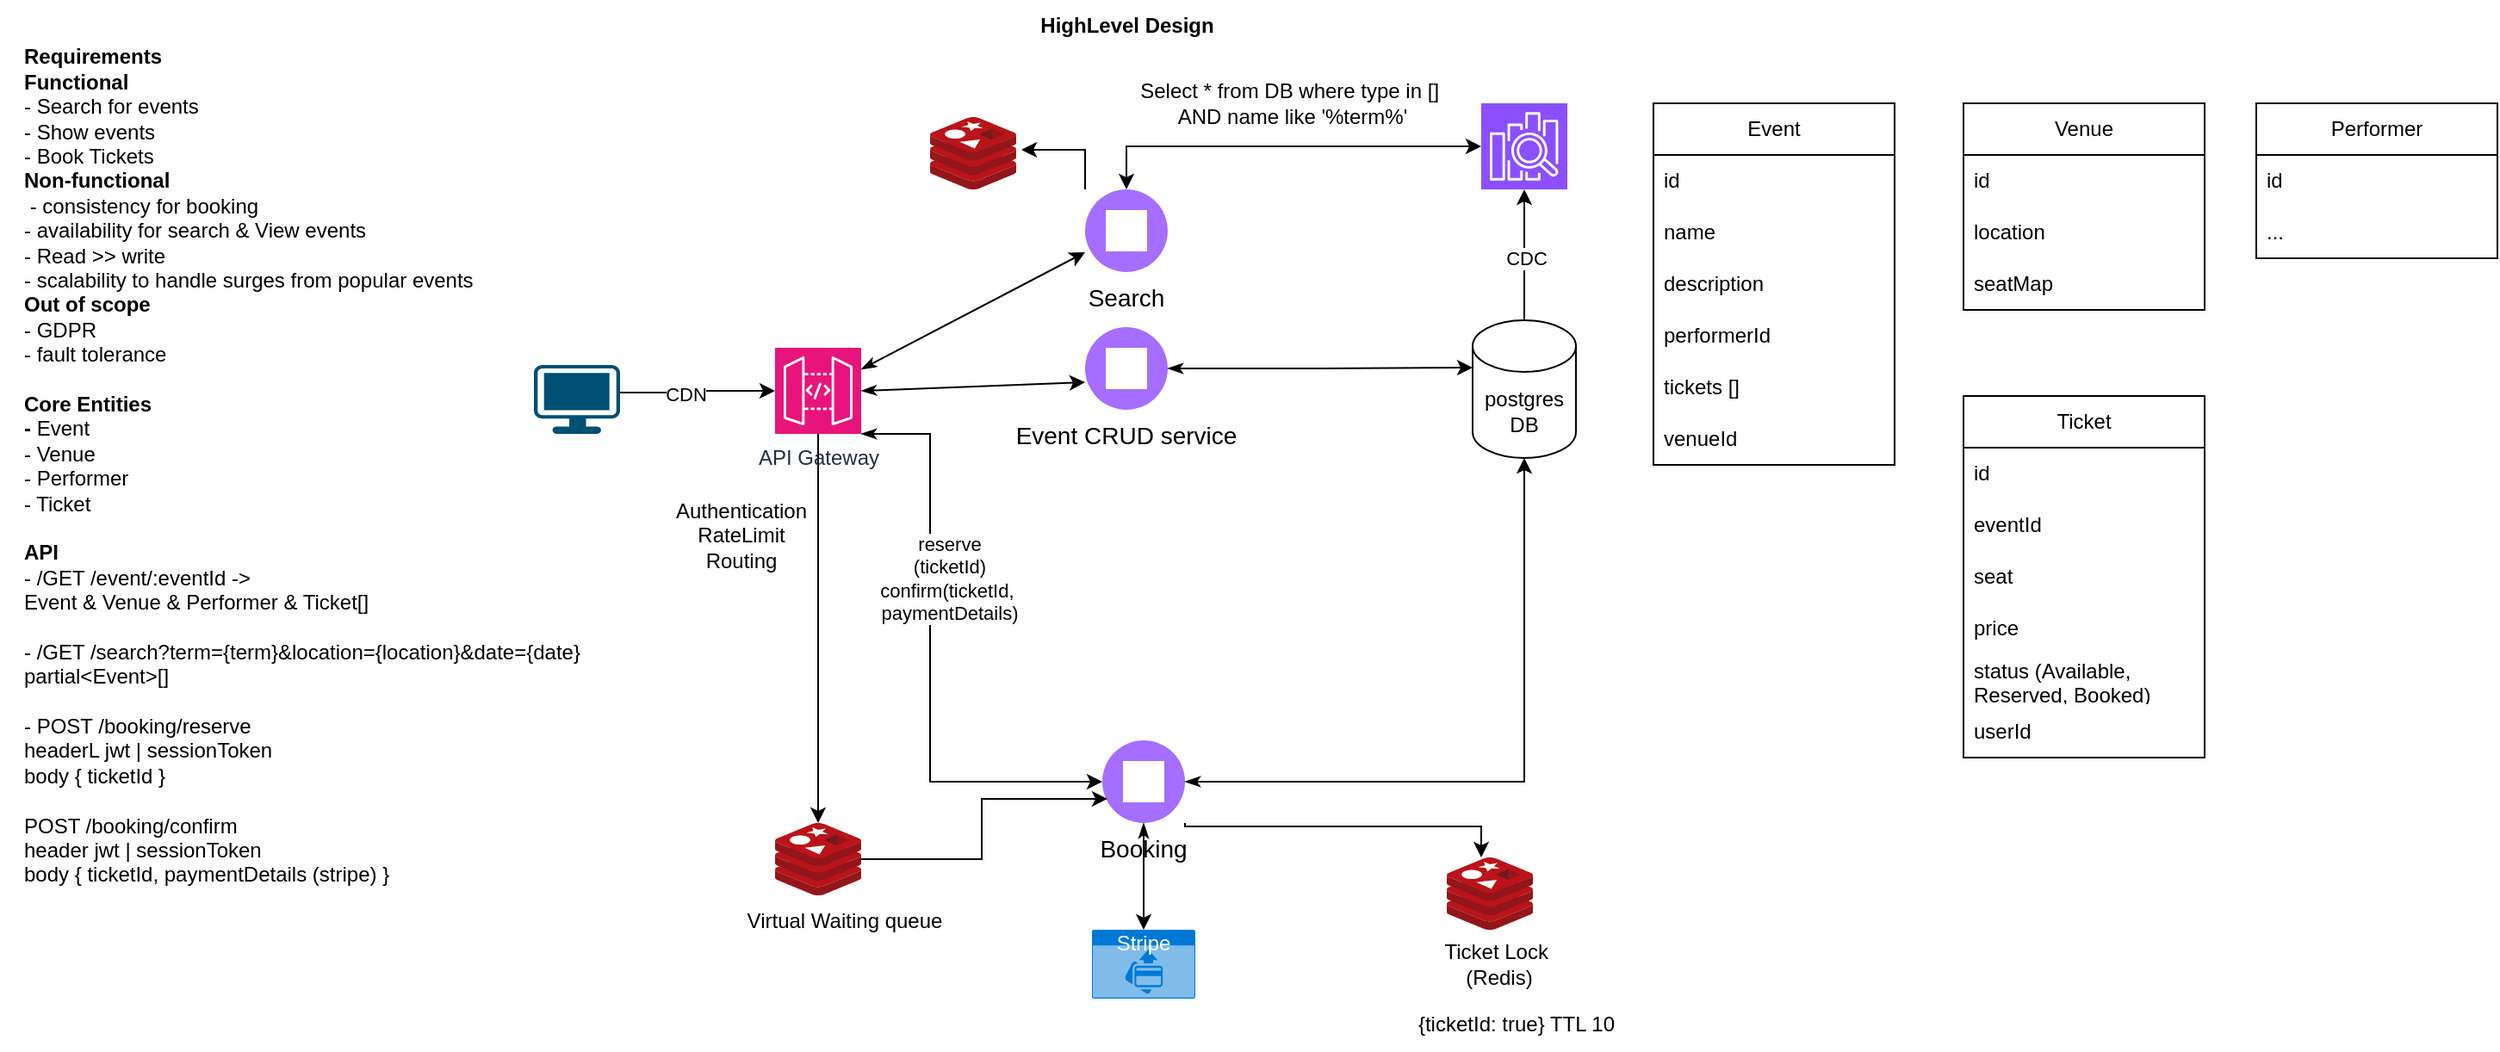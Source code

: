 <mxfile version="25.0.3">
  <diagram name="Page-1" id="rznSuXB1wHHOvqeHv0t4">
    <mxGraphModel dx="1078" dy="667" grid="1" gridSize="10" guides="1" tooltips="1" connect="1" arrows="1" fold="1" page="1" pageScale="1" pageWidth="850" pageHeight="1100" math="0" shadow="0">
      <root>
        <mxCell id="0" />
        <mxCell id="1" parent="0" />
        <mxCell id="OEbh8IiqhW5LueFlaGDv-1" value="&lt;div style=&quot;text-align: left;&quot;&gt;&lt;b style=&quot;background-color: initial;&quot;&gt;Requirements&lt;/b&gt;&lt;/div&gt;&lt;div style=&quot;text-align: left;&quot;&gt;&lt;b&gt;Functional&lt;/b&gt;&lt;/div&gt;&lt;div style=&quot;text-align: left;&quot;&gt;- Search for events&lt;/div&gt;&lt;div style=&quot;text-align: left;&quot;&gt;- Show events&lt;/div&gt;&lt;div style=&quot;text-align: left;&quot;&gt;- Book Tickets&lt;/div&gt;&lt;div style=&quot;text-align: left;&quot;&gt;&lt;b&gt;Non-functional&lt;/b&gt;&lt;/div&gt;&lt;div style=&quot;text-align: left;&quot;&gt;&amp;nbsp;- consistency for booking&lt;/div&gt;&lt;div style=&quot;text-align: left;&quot;&gt;- availability for search &amp;amp; View events&lt;/div&gt;&lt;div style=&quot;text-align: left;&quot;&gt;- Read &amp;gt;&amp;gt; write&lt;/div&gt;&lt;div style=&quot;text-align: left;&quot;&gt;- scalability to handle surges from popular events&lt;/div&gt;&lt;div style=&quot;text-align: left;&quot;&gt;&lt;b&gt;Out of scope&lt;/b&gt;&lt;/div&gt;&lt;div style=&quot;text-align: left;&quot;&gt;- GDPR&lt;/div&gt;&lt;div style=&quot;text-align: left;&quot;&gt;- fault tolerance&lt;/div&gt;&lt;div style=&quot;text-align: left;&quot;&gt;&lt;br&gt;&lt;/div&gt;&lt;div style=&quot;text-align: left;&quot;&gt;&lt;b&gt;Core Entities&lt;/b&gt;&lt;/div&gt;&lt;div style=&quot;text-align: left;&quot;&gt;&lt;b&gt;-&amp;nbsp;&lt;/b&gt;&lt;span style=&quot;background-color: initial;&quot;&gt;Event&lt;/span&gt;&lt;b style=&quot;background-color: initial;&quot;&gt;&amp;nbsp;&lt;/b&gt;&lt;/div&gt;&lt;div style=&quot;text-align: left;&quot;&gt;- Venue&lt;/div&gt;&lt;div style=&quot;text-align: left;&quot;&gt;- Performer&lt;/div&gt;&lt;div style=&quot;text-align: left;&quot;&gt;- Ticket&lt;/div&gt;&lt;div style=&quot;text-align: left;&quot;&gt;&lt;br&gt;&lt;/div&gt;&lt;div style=&quot;text-align: left;&quot;&gt;&lt;b&gt;API&lt;/b&gt;&lt;/div&gt;&lt;div style=&quot;text-align: left;&quot;&gt;&lt;span style=&quot;background-color: initial;&quot;&gt;- /GET /event/:eventId -&amp;gt;&amp;nbsp;&lt;/span&gt;&lt;/div&gt;&lt;div style=&quot;text-align: left;&quot;&gt;&lt;span style=&quot;background-color: initial;&quot;&gt;Event &amp;amp; Venue &amp;amp; Performer &amp;amp; Ticket[]&amp;nbsp;&lt;/span&gt;&lt;/div&gt;&lt;div style=&quot;text-align: left;&quot;&gt;&lt;span style=&quot;background-color: initial;&quot;&gt;&lt;br&gt;&lt;/span&gt;&lt;/div&gt;&lt;div style=&quot;text-align: left;&quot;&gt;&lt;span style=&quot;background-color: initial;&quot;&gt;- /GET /search?term={term}&amp;amp;location={location}&amp;amp;date={date}&lt;/span&gt;&lt;/div&gt;&lt;div style=&quot;text-align: left;&quot;&gt;&lt;span style=&quot;background-color: initial;&quot;&gt;partial&amp;lt;Event&amp;gt;[]&lt;/span&gt;&lt;/div&gt;&lt;div style=&quot;text-align: left;&quot;&gt;&lt;span style=&quot;background-color: initial;&quot;&gt;&lt;br&gt;&lt;/span&gt;&lt;/div&gt;&lt;div style=&quot;text-align: left;&quot;&gt;&lt;span style=&quot;background-color: initial;&quot;&gt;- POST /booking/reserve&lt;/span&gt;&lt;/div&gt;&lt;div style=&quot;text-align: left;&quot;&gt;&lt;span style=&quot;background-color: initial;&quot;&gt;headerL jwt | sessionToken&lt;/span&gt;&lt;/div&gt;&lt;div style=&quot;text-align: left;&quot;&gt;&lt;span style=&quot;background-color: initial;&quot;&gt;body { ticketId }&lt;/span&gt;&lt;/div&gt;&lt;div style=&quot;text-align: left;&quot;&gt;&lt;span style=&quot;background-color: initial;&quot;&gt;&lt;br&gt;&lt;/span&gt;&lt;/div&gt;&lt;div style=&quot;text-align: left;&quot;&gt;&lt;span style=&quot;background-color: initial;&quot;&gt;POST /booking/confirm&lt;/span&gt;&lt;/div&gt;&lt;div style=&quot;text-align: left;&quot;&gt;&lt;div&gt;&lt;span style=&quot;background-color: initial;&quot;&gt;header jwt | sessionToken&lt;/span&gt;&lt;/div&gt;&lt;div&gt;body { ticketId, paymentDetails (stripe) }&lt;/div&gt;&lt;/div&gt;&lt;div style=&quot;text-align: left;&quot;&gt;&lt;span style=&quot;background-color: initial;&quot;&gt;&lt;br&gt;&lt;/span&gt;&lt;/div&gt;&lt;div&gt;&lt;br&gt;&lt;/div&gt;" style="text;html=1;align=center;verticalAlign=middle;resizable=0;points=[];autosize=1;strokeColor=none;fillColor=none;" vertex="1" parent="1">
          <mxGeometry x="40" y="40" width="350" height="530" as="geometry" />
        </mxCell>
        <mxCell id="OEbh8IiqhW5LueFlaGDv-2" value="&lt;b&gt;HighLevel Design&lt;/b&gt;" style="text;html=1;align=center;verticalAlign=middle;resizable=0;points=[];autosize=1;strokeColor=none;fillColor=none;" vertex="1" parent="1">
          <mxGeometry x="634" y="20" width="120" height="30" as="geometry" />
        </mxCell>
        <mxCell id="OEbh8IiqhW5LueFlaGDv-4" style="edgeStyle=orthogonalEdgeStyle;rounded=0;orthogonalLoop=1;jettySize=auto;html=1;exitX=1;exitY=1;exitDx=0;exitDy=0;exitPerimeter=0;entryX=0;entryY=0.5;entryDx=0;entryDy=0;startArrow=classicThin;startFill=1;" edge="1" parent="1" source="OEbh8IiqhW5LueFlaGDv-3" target="OEbh8IiqhW5LueFlaGDv-5">
          <mxGeometry relative="1" as="geometry">
            <mxPoint x="630" y="245" as="targetPoint" />
            <Array as="points">
              <mxPoint x="580" y="272" />
              <mxPoint x="580" y="474" />
            </Array>
          </mxGeometry>
        </mxCell>
        <mxCell id="OEbh8IiqhW5LueFlaGDv-78" value="reserve&lt;div&gt;(ticketId)&lt;/div&gt;&lt;div&gt;confirm(ticketId,&amp;nbsp;&lt;/div&gt;&lt;div&gt;paymentDetails)&lt;/div&gt;" style="edgeLabel;html=1;align=center;verticalAlign=middle;resizable=0;points=[];" vertex="1" connectable="0" parent="OEbh8IiqhW5LueFlaGDv-4">
          <mxGeometry x="-0.28" y="-2" relative="1" as="geometry">
            <mxPoint x="13" y="1" as="offset" />
          </mxGeometry>
        </mxCell>
        <mxCell id="OEbh8IiqhW5LueFlaGDv-21" style="rounded=0;orthogonalLoop=1;jettySize=auto;html=1;exitX=1;exitY=0.25;exitDx=0;exitDy=0;exitPerimeter=0;startArrow=classicThin;startFill=1;" edge="1" parent="1" source="OEbh8IiqhW5LueFlaGDv-3" target="OEbh8IiqhW5LueFlaGDv-8">
          <mxGeometry relative="1" as="geometry" />
        </mxCell>
        <mxCell id="OEbh8IiqhW5LueFlaGDv-98" style="edgeStyle=orthogonalEdgeStyle;rounded=0;orthogonalLoop=1;jettySize=auto;html=1;exitX=0.5;exitY=1;exitDx=0;exitDy=0;exitPerimeter=0;" edge="1" parent="1" source="OEbh8IiqhW5LueFlaGDv-3" target="OEbh8IiqhW5LueFlaGDv-95">
          <mxGeometry relative="1" as="geometry">
            <mxPoint x="515" y="490" as="targetPoint" />
          </mxGeometry>
        </mxCell>
        <mxCell id="OEbh8IiqhW5LueFlaGDv-3" value="API Gateway" style="sketch=0;points=[[0,0,0],[0.25,0,0],[0.5,0,0],[0.75,0,0],[1,0,0],[0,1,0],[0.25,1,0],[0.5,1,0],[0.75,1,0],[1,1,0],[0,0.25,0],[0,0.5,0],[0,0.75,0],[1,0.25,0],[1,0.5,0],[1,0.75,0]];outlineConnect=0;fontColor=#232F3E;fillColor=#E7157B;strokeColor=#ffffff;dashed=0;verticalLabelPosition=bottom;verticalAlign=top;align=center;html=1;fontSize=12;fontStyle=0;aspect=fixed;shape=mxgraph.aws4.resourceIcon;resIcon=mxgraph.aws4.api_gateway;" vertex="1" parent="1">
          <mxGeometry x="490" y="222" width="50" height="50" as="geometry" />
        </mxCell>
        <mxCell id="OEbh8IiqhW5LueFlaGDv-5" value="Booking" style="shape=ellipse;fillColor=#A56EFF;aspect=fixed;resizable=0;labelPosition=center;verticalLabelPosition=bottom;align=center;verticalAlign=top;strokeColor=none;fontSize=14;" vertex="1" parent="1">
          <mxGeometry x="680" y="450" width="48" height="48" as="geometry" />
        </mxCell>
        <mxCell id="OEbh8IiqhW5LueFlaGDv-6" value="" style="fillColor=#ffffff;strokeColor=none;dashed=0;outlineConnect=0;html=1;labelPosition=center;verticalLabelPosition=bottom;verticalAlign=top;part=1;movable=0;resizable=0;rotatable=0;shape=mxgraph.ibm_cloud.microservices--1" vertex="1" parent="OEbh8IiqhW5LueFlaGDv-5">
          <mxGeometry width="24" height="24" relative="1" as="geometry">
            <mxPoint x="12" y="12" as="offset" />
          </mxGeometry>
        </mxCell>
        <mxCell id="OEbh8IiqhW5LueFlaGDv-28" style="edgeStyle=orthogonalEdgeStyle;rounded=0;orthogonalLoop=1;jettySize=auto;html=1;exitX=0.5;exitY=0;exitDx=0;exitDy=0;startArrow=classic;startFill=1;" edge="1" parent="1" source="OEbh8IiqhW5LueFlaGDv-8" target="OEbh8IiqhW5LueFlaGDv-27">
          <mxGeometry relative="1" as="geometry" />
        </mxCell>
        <mxCell id="OEbh8IiqhW5LueFlaGDv-8" value="Search" style="shape=ellipse;fillColor=#A56EFF;aspect=fixed;resizable=0;labelPosition=center;verticalLabelPosition=bottom;align=center;verticalAlign=top;strokeColor=none;fontSize=14;" vertex="1" parent="1">
          <mxGeometry x="670" y="130" width="48" height="48" as="geometry" />
        </mxCell>
        <mxCell id="OEbh8IiqhW5LueFlaGDv-9" value="" style="fillColor=#ffffff;strokeColor=none;dashed=0;outlineConnect=0;html=1;labelPosition=center;verticalLabelPosition=bottom;verticalAlign=top;part=1;movable=0;resizable=0;rotatable=0;shape=mxgraph.ibm_cloud.microservices--1" vertex="1" parent="OEbh8IiqhW5LueFlaGDv-8">
          <mxGeometry width="24" height="24" relative="1" as="geometry">
            <mxPoint x="12" y="12" as="offset" />
          </mxGeometry>
        </mxCell>
        <mxCell id="OEbh8IiqhW5LueFlaGDv-19" value="Event CRUD service" style="shape=ellipse;fillColor=#A56EFF;aspect=fixed;resizable=0;labelPosition=center;verticalLabelPosition=bottom;align=center;verticalAlign=top;strokeColor=none;fontSize=14;" vertex="1" parent="1">
          <mxGeometry x="670" y="210" width="48" height="48" as="geometry" />
        </mxCell>
        <mxCell id="OEbh8IiqhW5LueFlaGDv-20" value="" style="fillColor=#ffffff;strokeColor=none;dashed=0;outlineConnect=0;html=1;labelPosition=center;verticalLabelPosition=bottom;verticalAlign=top;part=1;movable=0;resizable=0;rotatable=0;shape=mxgraph.ibm_cloud.microservices--1" vertex="1" parent="OEbh8IiqhW5LueFlaGDv-19">
          <mxGeometry width="24" height="24" relative="1" as="geometry">
            <mxPoint x="12" y="12" as="offset" />
          </mxGeometry>
        </mxCell>
        <mxCell id="OEbh8IiqhW5LueFlaGDv-22" style="rounded=0;orthogonalLoop=1;jettySize=auto;html=1;exitX=1;exitY=0.5;exitDx=0;exitDy=0;exitPerimeter=0;entryX=0;entryY=0.667;entryDx=0;entryDy=0;entryPerimeter=0;startArrow=classicThin;startFill=1;" edge="1" parent="1" source="OEbh8IiqhW5LueFlaGDv-3" target="OEbh8IiqhW5LueFlaGDv-19">
          <mxGeometry relative="1" as="geometry" />
        </mxCell>
        <mxCell id="OEbh8IiqhW5LueFlaGDv-29" style="edgeStyle=orthogonalEdgeStyle;rounded=0;orthogonalLoop=1;jettySize=auto;html=1;exitX=0.5;exitY=0;exitDx=0;exitDy=0;exitPerimeter=0;entryX=0.5;entryY=1;entryDx=0;entryDy=0;entryPerimeter=0;" edge="1" parent="1" source="OEbh8IiqhW5LueFlaGDv-23" target="OEbh8IiqhW5LueFlaGDv-27">
          <mxGeometry relative="1" as="geometry">
            <mxPoint x="930" y="150" as="targetPoint" />
          </mxGeometry>
        </mxCell>
        <mxCell id="OEbh8IiqhW5LueFlaGDv-92" value="CDC" style="edgeLabel;html=1;align=center;verticalAlign=middle;resizable=0;points=[];" vertex="1" connectable="0" parent="OEbh8IiqhW5LueFlaGDv-29">
          <mxGeometry x="-0.053" y="-1" relative="1" as="geometry">
            <mxPoint as="offset" />
          </mxGeometry>
        </mxCell>
        <mxCell id="OEbh8IiqhW5LueFlaGDv-23" value="postgres DB" style="shape=cylinder3;whiteSpace=wrap;html=1;boundedLbl=1;backgroundOutline=1;size=15;" vertex="1" parent="1">
          <mxGeometry x="895" y="206" width="60" height="80" as="geometry" />
        </mxCell>
        <mxCell id="OEbh8IiqhW5LueFlaGDv-25" style="edgeStyle=orthogonalEdgeStyle;rounded=0;orthogonalLoop=1;jettySize=auto;html=1;exitX=1;exitY=0.5;exitDx=0;exitDy=0;entryX=0.5;entryY=1;entryDx=0;entryDy=0;entryPerimeter=0;startArrow=classicThin;startFill=1;" edge="1" parent="1" source="OEbh8IiqhW5LueFlaGDv-5" target="OEbh8IiqhW5LueFlaGDv-23">
          <mxGeometry relative="1" as="geometry" />
        </mxCell>
        <mxCell id="OEbh8IiqhW5LueFlaGDv-27" value="" style="sketch=0;points=[[0,0,0],[0.25,0,0],[0.5,0,0],[0.75,0,0],[1,0,0],[0,1,0],[0.25,1,0],[0.5,1,0],[0.75,1,0],[1,1,0],[0,0.25,0],[0,0.5,0],[0,0.75,0],[1,0.25,0],[1,0.5,0],[1,0.75,0]];outlineConnect=0;fontColor=#232F3E;fillColor=#8C4FFF;strokeColor=#ffffff;dashed=0;verticalLabelPosition=bottom;verticalAlign=top;align=center;html=1;fontSize=12;fontStyle=0;aspect=fixed;shape=mxgraph.aws4.resourceIcon;resIcon=mxgraph.aws4.elasticsearch_service;" vertex="1" parent="1">
          <mxGeometry x="900" y="80" width="50" height="50" as="geometry" />
        </mxCell>
        <mxCell id="OEbh8IiqhW5LueFlaGDv-30" value="" style="image;sketch=0;aspect=fixed;html=1;points=[];align=center;fontSize=12;image=img/lib/mscae/Cache_Redis_Product.svg;" vertex="1" parent="1">
          <mxGeometry x="580" y="88" width="50" height="42" as="geometry" />
        </mxCell>
        <mxCell id="OEbh8IiqhW5LueFlaGDv-31" style="edgeStyle=orthogonalEdgeStyle;rounded=0;orthogonalLoop=1;jettySize=auto;html=1;exitX=0;exitY=0;exitDx=0;exitDy=0;entryX=1.06;entryY=0.452;entryDx=0;entryDy=0;entryPerimeter=0;" edge="1" parent="1" source="OEbh8IiqhW5LueFlaGDv-8" target="OEbh8IiqhW5LueFlaGDv-30">
          <mxGeometry relative="1" as="geometry" />
        </mxCell>
        <mxCell id="OEbh8IiqhW5LueFlaGDv-33" value="" style="points=[[0.03,0.03,0],[0.5,0,0],[0.97,0.03,0],[1,0.4,0],[0.97,0.745,0],[0.5,1,0],[0.03,0.745,0],[0,0.4,0]];verticalLabelPosition=bottom;sketch=0;html=1;verticalAlign=top;aspect=fixed;align=center;pointerEvents=1;shape=mxgraph.cisco19.workstation;fillColor=#005073;strokeColor=none;" vertex="1" parent="1">
          <mxGeometry x="350" y="232" width="50" height="40" as="geometry" />
        </mxCell>
        <mxCell id="OEbh8IiqhW5LueFlaGDv-34" style="edgeStyle=orthogonalEdgeStyle;rounded=0;orthogonalLoop=1;jettySize=auto;html=1;exitX=1;exitY=0.4;exitDx=0;exitDy=0;exitPerimeter=0;entryX=0;entryY=0.5;entryDx=0;entryDy=0;entryPerimeter=0;" edge="1" parent="1" source="OEbh8IiqhW5LueFlaGDv-33" target="OEbh8IiqhW5LueFlaGDv-3">
          <mxGeometry relative="1" as="geometry">
            <mxPoint x="410" y="247" as="sourcePoint" />
          </mxGeometry>
        </mxCell>
        <mxCell id="OEbh8IiqhW5LueFlaGDv-93" value="CDN" style="edgeLabel;html=1;align=center;verticalAlign=middle;resizable=0;points=[];" vertex="1" connectable="0" parent="OEbh8IiqhW5LueFlaGDv-34">
          <mxGeometry x="-0.18" y="-1" relative="1" as="geometry">
            <mxPoint as="offset" />
          </mxGeometry>
        </mxCell>
        <mxCell id="OEbh8IiqhW5LueFlaGDv-35" value="Authentication&lt;div&gt;RateLimit&lt;/div&gt;&lt;div&gt;Routing&lt;/div&gt;" style="text;html=1;align=center;verticalAlign=middle;resizable=0;points=[];autosize=1;strokeColor=none;fillColor=none;" vertex="1" parent="1">
          <mxGeometry x="420" y="301" width="100" height="60" as="geometry" />
        </mxCell>
        <mxCell id="OEbh8IiqhW5LueFlaGDv-54" value="Event" style="swimlane;fontStyle=0;childLayout=stackLayout;horizontal=1;startSize=30;horizontalStack=0;resizeParent=1;resizeParentMax=0;resizeLast=0;collapsible=1;marginBottom=0;whiteSpace=wrap;html=1;" vertex="1" parent="1">
          <mxGeometry x="1000" y="80" width="140" height="210" as="geometry" />
        </mxCell>
        <mxCell id="OEbh8IiqhW5LueFlaGDv-58" value="id" style="text;strokeColor=none;fillColor=none;align=left;verticalAlign=middle;spacingLeft=4;spacingRight=4;overflow=hidden;points=[[0,0.5],[1,0.5]];portConstraint=eastwest;rotatable=0;whiteSpace=wrap;html=1;" vertex="1" parent="OEbh8IiqhW5LueFlaGDv-54">
          <mxGeometry y="30" width="140" height="30" as="geometry" />
        </mxCell>
        <mxCell id="OEbh8IiqhW5LueFlaGDv-55" value="name" style="text;strokeColor=none;fillColor=none;align=left;verticalAlign=middle;spacingLeft=4;spacingRight=4;overflow=hidden;points=[[0,0.5],[1,0.5]];portConstraint=eastwest;rotatable=0;whiteSpace=wrap;html=1;" vertex="1" parent="OEbh8IiqhW5LueFlaGDv-54">
          <mxGeometry y="60" width="140" height="30" as="geometry" />
        </mxCell>
        <mxCell id="OEbh8IiqhW5LueFlaGDv-56" value="description" style="text;strokeColor=none;fillColor=none;align=left;verticalAlign=middle;spacingLeft=4;spacingRight=4;overflow=hidden;points=[[0,0.5],[1,0.5]];portConstraint=eastwest;rotatable=0;whiteSpace=wrap;html=1;" vertex="1" parent="OEbh8IiqhW5LueFlaGDv-54">
          <mxGeometry y="90" width="140" height="30" as="geometry" />
        </mxCell>
        <mxCell id="OEbh8IiqhW5LueFlaGDv-57" value="performerId" style="text;strokeColor=none;fillColor=none;align=left;verticalAlign=middle;spacingLeft=4;spacingRight=4;overflow=hidden;points=[[0,0.5],[1,0.5]];portConstraint=eastwest;rotatable=0;whiteSpace=wrap;html=1;" vertex="1" parent="OEbh8IiqhW5LueFlaGDv-54">
          <mxGeometry y="120" width="140" height="30" as="geometry" />
        </mxCell>
        <mxCell id="OEbh8IiqhW5LueFlaGDv-59" value="tickets []" style="text;strokeColor=none;fillColor=none;align=left;verticalAlign=middle;spacingLeft=4;spacingRight=4;overflow=hidden;points=[[0,0.5],[1,0.5]];portConstraint=eastwest;rotatable=0;whiteSpace=wrap;html=1;" vertex="1" parent="OEbh8IiqhW5LueFlaGDv-54">
          <mxGeometry y="150" width="140" height="30" as="geometry" />
        </mxCell>
        <mxCell id="OEbh8IiqhW5LueFlaGDv-60" value="venueId" style="text;strokeColor=none;fillColor=none;align=left;verticalAlign=middle;spacingLeft=4;spacingRight=4;overflow=hidden;points=[[0,0.5],[1,0.5]];portConstraint=eastwest;rotatable=0;whiteSpace=wrap;html=1;" vertex="1" parent="OEbh8IiqhW5LueFlaGDv-54">
          <mxGeometry y="180" width="140" height="30" as="geometry" />
        </mxCell>
        <mxCell id="OEbh8IiqhW5LueFlaGDv-61" value="Venue" style="swimlane;fontStyle=0;childLayout=stackLayout;horizontal=1;startSize=30;horizontalStack=0;resizeParent=1;resizeParentMax=0;resizeLast=0;collapsible=1;marginBottom=0;whiteSpace=wrap;html=1;" vertex="1" parent="1">
          <mxGeometry x="1180" y="80" width="140" height="120" as="geometry" />
        </mxCell>
        <mxCell id="OEbh8IiqhW5LueFlaGDv-62" value="id" style="text;strokeColor=none;fillColor=none;align=left;verticalAlign=middle;spacingLeft=4;spacingRight=4;overflow=hidden;points=[[0,0.5],[1,0.5]];portConstraint=eastwest;rotatable=0;whiteSpace=wrap;html=1;" vertex="1" parent="OEbh8IiqhW5LueFlaGDv-61">
          <mxGeometry y="30" width="140" height="30" as="geometry" />
        </mxCell>
        <mxCell id="OEbh8IiqhW5LueFlaGDv-63" value="location" style="text;strokeColor=none;fillColor=none;align=left;verticalAlign=middle;spacingLeft=4;spacingRight=4;overflow=hidden;points=[[0,0.5],[1,0.5]];portConstraint=eastwest;rotatable=0;whiteSpace=wrap;html=1;" vertex="1" parent="OEbh8IiqhW5LueFlaGDv-61">
          <mxGeometry y="60" width="140" height="30" as="geometry" />
        </mxCell>
        <mxCell id="OEbh8IiqhW5LueFlaGDv-64" value="seatMap" style="text;strokeColor=none;fillColor=none;align=left;verticalAlign=middle;spacingLeft=4;spacingRight=4;overflow=hidden;points=[[0,0.5],[1,0.5]];portConstraint=eastwest;rotatable=0;whiteSpace=wrap;html=1;" vertex="1" parent="OEbh8IiqhW5LueFlaGDv-61">
          <mxGeometry y="90" width="140" height="30" as="geometry" />
        </mxCell>
        <mxCell id="OEbh8IiqhW5LueFlaGDv-68" value="Performer" style="swimlane;fontStyle=0;childLayout=stackLayout;horizontal=1;startSize=30;horizontalStack=0;resizeParent=1;resizeParentMax=0;resizeLast=0;collapsible=1;marginBottom=0;whiteSpace=wrap;html=1;" vertex="1" parent="1">
          <mxGeometry x="1350" y="80" width="140" height="90" as="geometry" />
        </mxCell>
        <mxCell id="OEbh8IiqhW5LueFlaGDv-69" value="id" style="text;strokeColor=none;fillColor=none;align=left;verticalAlign=middle;spacingLeft=4;spacingRight=4;overflow=hidden;points=[[0,0.5],[1,0.5]];portConstraint=eastwest;rotatable=0;whiteSpace=wrap;html=1;" vertex="1" parent="OEbh8IiqhW5LueFlaGDv-68">
          <mxGeometry y="30" width="140" height="30" as="geometry" />
        </mxCell>
        <mxCell id="OEbh8IiqhW5LueFlaGDv-70" value="..." style="text;strokeColor=none;fillColor=none;align=left;verticalAlign=middle;spacingLeft=4;spacingRight=4;overflow=hidden;points=[[0,0.5],[1,0.5]];portConstraint=eastwest;rotatable=0;whiteSpace=wrap;html=1;" vertex="1" parent="OEbh8IiqhW5LueFlaGDv-68">
          <mxGeometry y="60" width="140" height="30" as="geometry" />
        </mxCell>
        <mxCell id="OEbh8IiqhW5LueFlaGDv-72" value="Ticket" style="swimlane;fontStyle=0;childLayout=stackLayout;horizontal=1;startSize=30;horizontalStack=0;resizeParent=1;resizeParentMax=0;resizeLast=0;collapsible=1;marginBottom=0;whiteSpace=wrap;html=1;" vertex="1" parent="1">
          <mxGeometry x="1180" y="250" width="140" height="210" as="geometry" />
        </mxCell>
        <mxCell id="OEbh8IiqhW5LueFlaGDv-73" value="id" style="text;strokeColor=none;fillColor=none;align=left;verticalAlign=middle;spacingLeft=4;spacingRight=4;overflow=hidden;points=[[0,0.5],[1,0.5]];portConstraint=eastwest;rotatable=0;whiteSpace=wrap;html=1;" vertex="1" parent="OEbh8IiqhW5LueFlaGDv-72">
          <mxGeometry y="30" width="140" height="30" as="geometry" />
        </mxCell>
        <mxCell id="OEbh8IiqhW5LueFlaGDv-74" value="eventId" style="text;strokeColor=none;fillColor=none;align=left;verticalAlign=middle;spacingLeft=4;spacingRight=4;overflow=hidden;points=[[0,0.5],[1,0.5]];portConstraint=eastwest;rotatable=0;whiteSpace=wrap;html=1;" vertex="1" parent="OEbh8IiqhW5LueFlaGDv-72">
          <mxGeometry y="60" width="140" height="30" as="geometry" />
        </mxCell>
        <mxCell id="OEbh8IiqhW5LueFlaGDv-75" value="seat" style="text;strokeColor=none;fillColor=none;align=left;verticalAlign=middle;spacingLeft=4;spacingRight=4;overflow=hidden;points=[[0,0.5],[1,0.5]];portConstraint=eastwest;rotatable=0;whiteSpace=wrap;html=1;" vertex="1" parent="OEbh8IiqhW5LueFlaGDv-72">
          <mxGeometry y="90" width="140" height="30" as="geometry" />
        </mxCell>
        <mxCell id="OEbh8IiqhW5LueFlaGDv-76" value="price" style="text;strokeColor=none;fillColor=none;align=left;verticalAlign=middle;spacingLeft=4;spacingRight=4;overflow=hidden;points=[[0,0.5],[1,0.5]];portConstraint=eastwest;rotatable=0;whiteSpace=wrap;html=1;" vertex="1" parent="OEbh8IiqhW5LueFlaGDv-72">
          <mxGeometry y="120" width="140" height="30" as="geometry" />
        </mxCell>
        <mxCell id="OEbh8IiqhW5LueFlaGDv-79" value="status (Available, Reserved, Booked)" style="text;strokeColor=none;fillColor=none;align=left;verticalAlign=middle;spacingLeft=4;spacingRight=4;overflow=hidden;points=[[0,0.5],[1,0.5]];portConstraint=eastwest;rotatable=0;whiteSpace=wrap;html=1;" vertex="1" parent="OEbh8IiqhW5LueFlaGDv-72">
          <mxGeometry y="150" width="140" height="30" as="geometry" />
        </mxCell>
        <mxCell id="OEbh8IiqhW5LueFlaGDv-82" value="userId" style="text;strokeColor=none;fillColor=none;align=left;verticalAlign=middle;spacingLeft=4;spacingRight=4;overflow=hidden;points=[[0,0.5],[1,0.5]];portConstraint=eastwest;rotatable=0;whiteSpace=wrap;html=1;" vertex="1" parent="OEbh8IiqhW5LueFlaGDv-72">
          <mxGeometry y="180" width="140" height="30" as="geometry" />
        </mxCell>
        <mxCell id="OEbh8IiqhW5LueFlaGDv-77" value="Select * from DB where type in []&amp;nbsp;&lt;div&gt;AND name like &#39;%term%&#39;&lt;/div&gt;" style="text;html=1;align=center;verticalAlign=middle;resizable=0;points=[];autosize=1;strokeColor=none;fillColor=none;" vertex="1" parent="1">
          <mxGeometry x="690" y="60" width="200" height="40" as="geometry" />
        </mxCell>
        <mxCell id="OEbh8IiqhW5LueFlaGDv-80" value="Stripe" style="html=1;whiteSpace=wrap;strokeColor=none;fillColor=#0079D6;labelPosition=center;verticalLabelPosition=middle;verticalAlign=top;align=center;fontSize=12;outlineConnect=0;spacingTop=-6;fontColor=#FFFFFF;sketch=0;shape=mxgraph.sitemap.payment;" vertex="1" parent="1">
          <mxGeometry x="674" y="560" width="60" height="40" as="geometry" />
        </mxCell>
        <mxCell id="OEbh8IiqhW5LueFlaGDv-83" style="edgeStyle=orthogonalEdgeStyle;rounded=0;orthogonalLoop=1;jettySize=auto;html=1;entryX=0.5;entryY=0;entryDx=0;entryDy=0;entryPerimeter=0;startArrow=classicThin;startFill=1;" edge="1" parent="1" source="OEbh8IiqhW5LueFlaGDv-5" target="OEbh8IiqhW5LueFlaGDv-80">
          <mxGeometry relative="1" as="geometry" />
        </mxCell>
        <mxCell id="OEbh8IiqhW5LueFlaGDv-84" style="edgeStyle=orthogonalEdgeStyle;rounded=0;orthogonalLoop=1;jettySize=auto;html=1;exitX=1;exitY=0.5;exitDx=0;exitDy=0;entryX=0;entryY=0;entryDx=0;entryDy=27.5;entryPerimeter=0;startArrow=classicThin;startFill=1;" edge="1" parent="1" source="OEbh8IiqhW5LueFlaGDv-19" target="OEbh8IiqhW5LueFlaGDv-23">
          <mxGeometry relative="1" as="geometry" />
        </mxCell>
        <mxCell id="OEbh8IiqhW5LueFlaGDv-85" value="" style="image;sketch=0;aspect=fixed;html=1;points=[];align=center;fontSize=12;image=img/lib/mscae/Cache_Redis_Product.svg;" vertex="1" parent="1">
          <mxGeometry x="880" y="518" width="50" height="42" as="geometry" />
        </mxCell>
        <mxCell id="OEbh8IiqhW5LueFlaGDv-86" value="Ticket Lock&amp;nbsp;&lt;div&gt;(Redis)&lt;/div&gt;" style="text;html=1;align=center;verticalAlign=middle;resizable=0;points=[];autosize=1;strokeColor=none;fillColor=none;" vertex="1" parent="1">
          <mxGeometry x="865" y="560" width="90" height="40" as="geometry" />
        </mxCell>
        <mxCell id="OEbh8IiqhW5LueFlaGDv-89" value="{ticketId: true} TTL 10" style="text;html=1;align=center;verticalAlign=middle;resizable=0;points=[];autosize=1;strokeColor=none;fillColor=none;" vertex="1" parent="1">
          <mxGeometry x="850" y="600" width="140" height="30" as="geometry" />
        </mxCell>
        <mxCell id="OEbh8IiqhW5LueFlaGDv-90" style="edgeStyle=orthogonalEdgeStyle;rounded=0;orthogonalLoop=1;jettySize=auto;html=1;exitX=1;exitY=1;exitDx=0;exitDy=0;" edge="1" parent="1" source="OEbh8IiqhW5LueFlaGDv-5" target="OEbh8IiqhW5LueFlaGDv-85">
          <mxGeometry relative="1" as="geometry">
            <Array as="points">
              <mxPoint x="728" y="500" />
              <mxPoint x="900" y="500" />
            </Array>
          </mxGeometry>
        </mxCell>
        <mxCell id="OEbh8IiqhW5LueFlaGDv-95" value="" style="image;sketch=0;aspect=fixed;html=1;points=[];align=center;fontSize=12;image=img/lib/mscae/Cache_Redis_Product.svg;" vertex="1" parent="1">
          <mxGeometry x="490" y="498" width="50" height="42" as="geometry" />
        </mxCell>
        <mxCell id="OEbh8IiqhW5LueFlaGDv-96" value="Virtual Waiting queue" style="text;html=1;align=center;verticalAlign=middle;resizable=0;points=[];autosize=1;strokeColor=none;fillColor=none;" vertex="1" parent="1">
          <mxGeometry x="460" y="540" width="140" height="30" as="geometry" />
        </mxCell>
        <mxCell id="OEbh8IiqhW5LueFlaGDv-97" style="edgeStyle=orthogonalEdgeStyle;rounded=0;orthogonalLoop=1;jettySize=auto;html=1;entryX=0.063;entryY=0.708;entryDx=0;entryDy=0;entryPerimeter=0;" edge="1" parent="1" source="OEbh8IiqhW5LueFlaGDv-95" target="OEbh8IiqhW5LueFlaGDv-5">
          <mxGeometry relative="1" as="geometry" />
        </mxCell>
      </root>
    </mxGraphModel>
  </diagram>
</mxfile>
